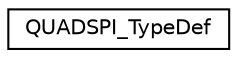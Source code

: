 digraph "Graphical Class Hierarchy"
{
 // LATEX_PDF_SIZE
  edge [fontname="Helvetica",fontsize="10",labelfontname="Helvetica",labelfontsize="10"];
  node [fontname="Helvetica",fontsize="10",shape=record];
  rankdir="LR";
  Node0 [label="QUADSPI_TypeDef",height=0.2,width=0.4,color="black", fillcolor="white", style="filled",URL="$structQUADSPI__TypeDef.html",tooltip="QUAD Serial Peripheral Interface."];
}
